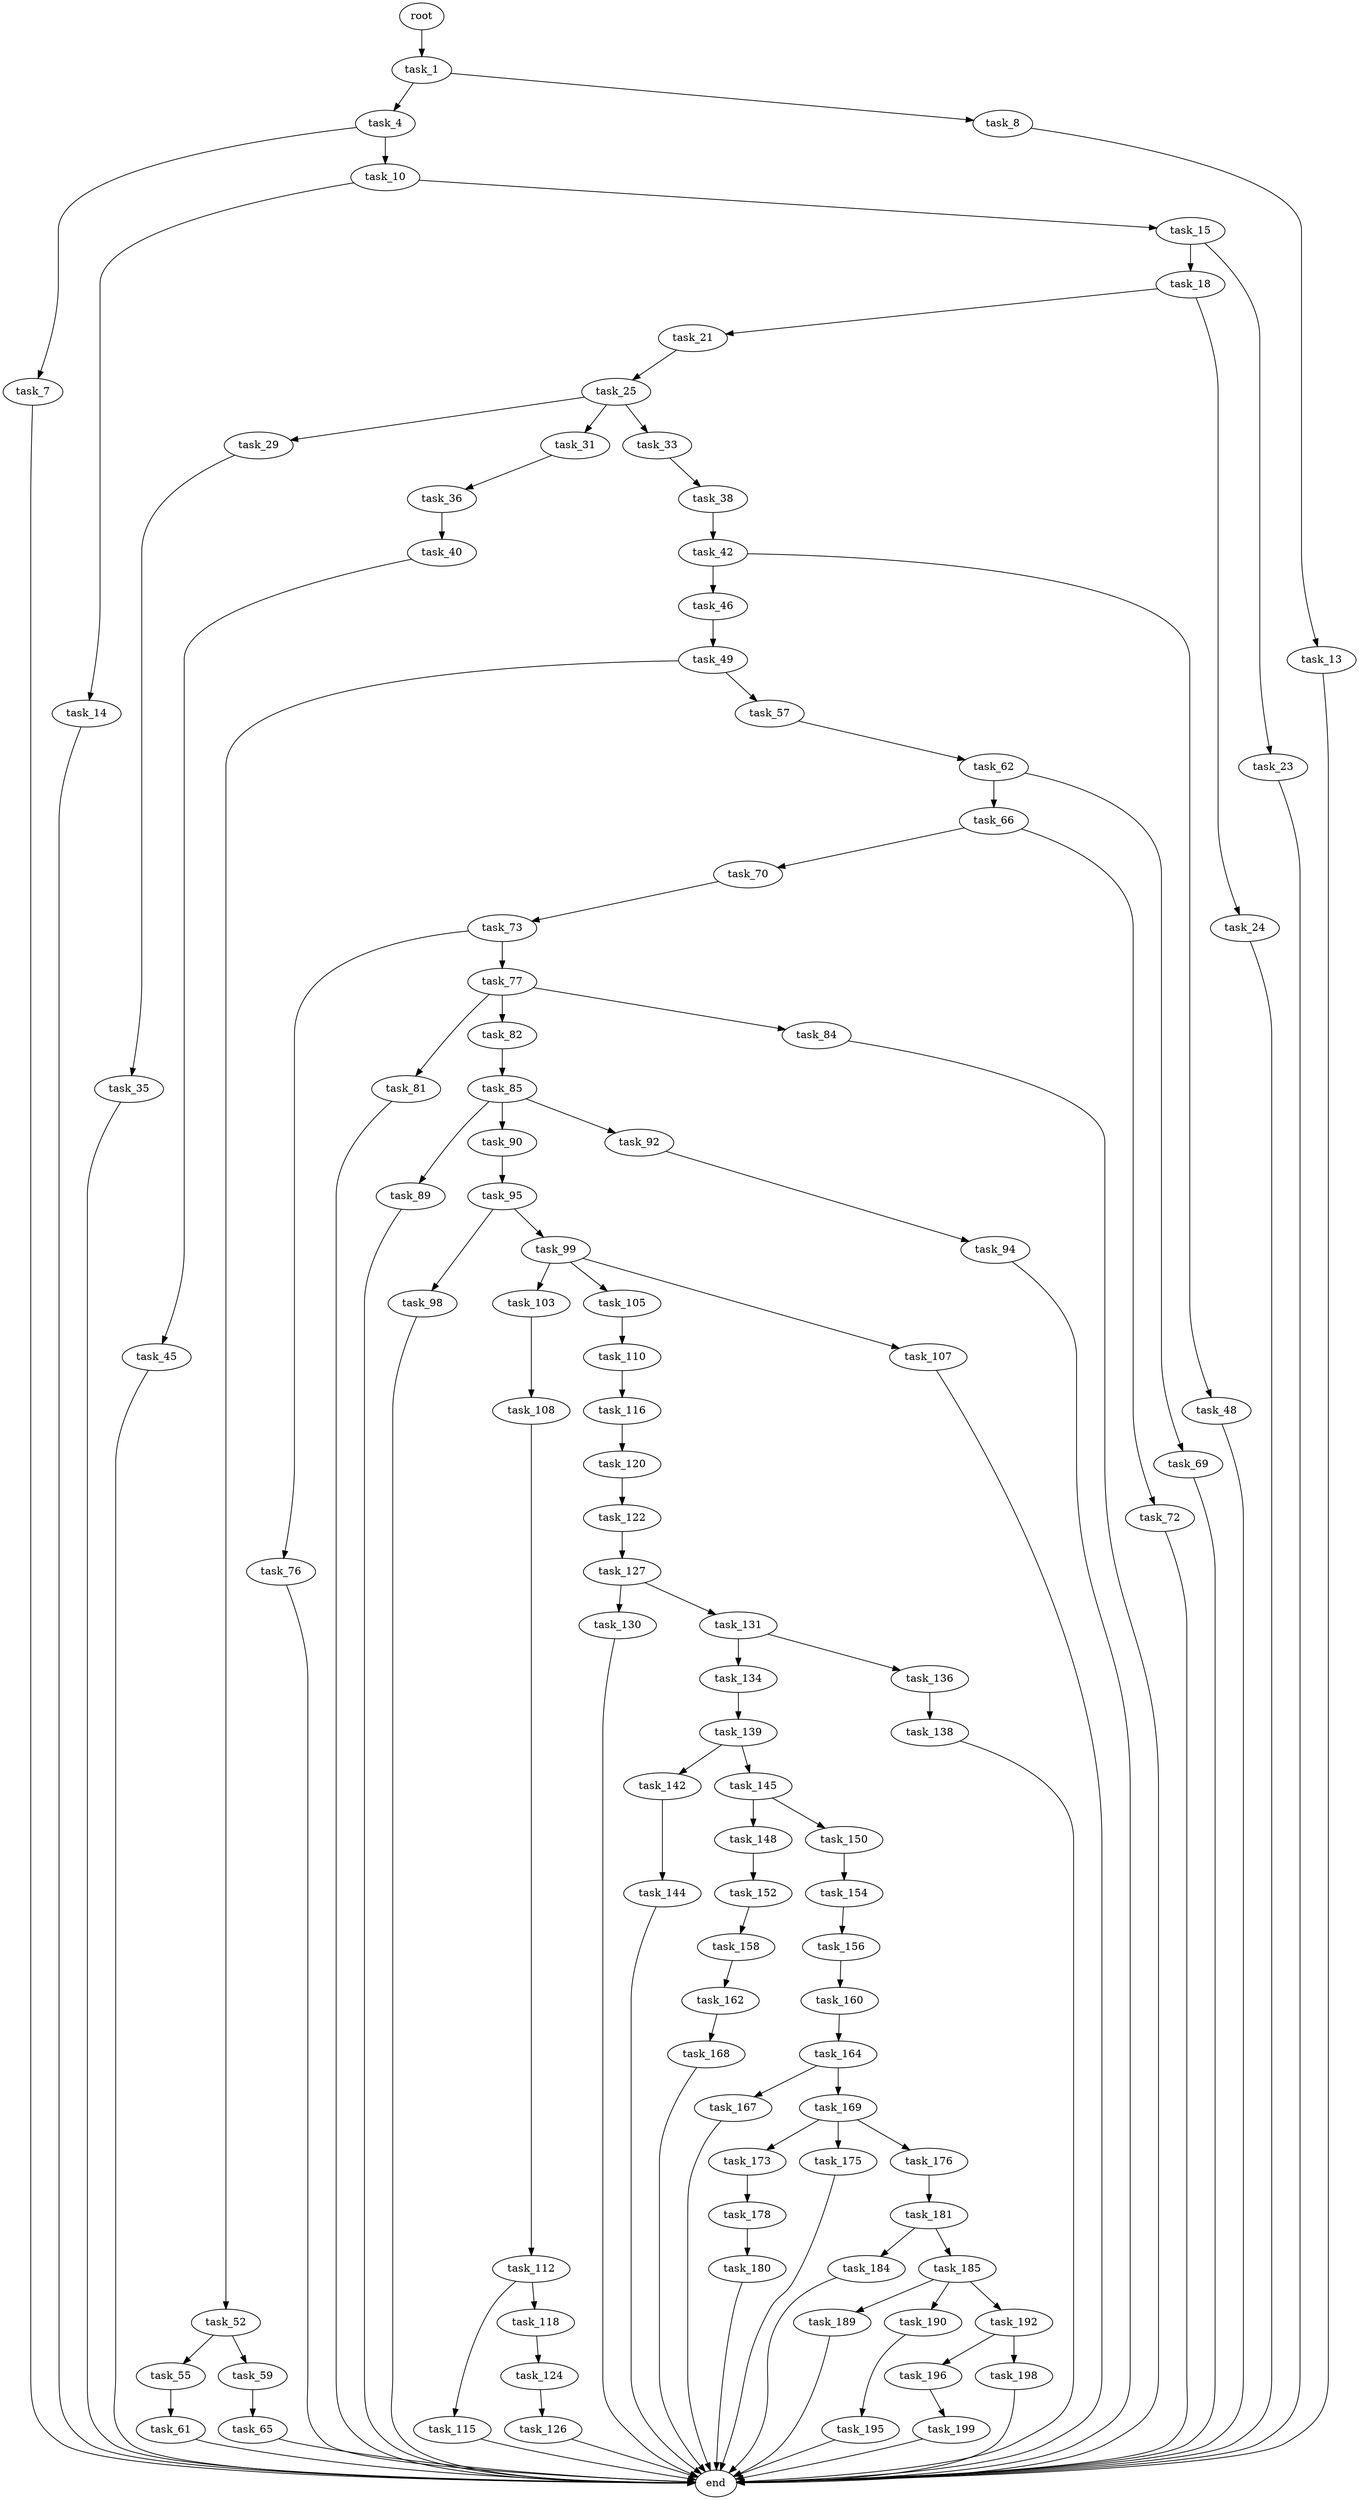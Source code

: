 digraph G {
  root [size="0.000000"];
  task_1 [size="549755813888.000000"];
  task_4 [size="782757789696.000000"];
  task_7 [size="549755813888.000000"];
  task_8 [size="989716421.000000"];
  task_10 [size="4497993505.000000"];
  task_13 [size="368293445632.000000"];
  task_14 [size="5677558935.000000"];
  task_15 [size="243385634315.000000"];
  task_18 [size="8589934592.000000"];
  task_21 [size="782757789696.000000"];
  task_23 [size="941796082660.000000"];
  task_24 [size="67586443120.000000"];
  task_25 [size="549755813888.000000"];
  task_29 [size="151136307635.000000"];
  task_31 [size="2164411989.000000"];
  task_33 [size="782757789696.000000"];
  task_35 [size="74295123055.000000"];
  task_36 [size="297839388148.000000"];
  task_38 [size="4692726084.000000"];
  task_40 [size="19588144633.000000"];
  task_42 [size="68719476736.000000"];
  task_45 [size="15191218158.000000"];
  task_46 [size="763480108.000000"];
  task_48 [size="16273070457.000000"];
  task_49 [size="1188713958101.000000"];
  task_52 [size="134217728000.000000"];
  task_55 [size="16529151526.000000"];
  task_57 [size="1346456831614.000000"];
  task_59 [size="39193709128.000000"];
  task_61 [size="22780367353.000000"];
  task_62 [size="42826399126.000000"];
  task_65 [size="8589934592.000000"];
  task_66 [size="21105232094.000000"];
  task_69 [size="4711496871.000000"];
  task_70 [size="5063789246.000000"];
  task_72 [size="782757789696.000000"];
  task_73 [size="8589934592.000000"];
  task_76 [size="35230752865.000000"];
  task_77 [size="782757789696.000000"];
  task_81 [size="427180781076.000000"];
  task_82 [size="6247388001.000000"];
  task_84 [size="36780399651.000000"];
  task_85 [size="10087318795.000000"];
  task_89 [size="549755813888.000000"];
  task_90 [size="990035126567.000000"];
  task_92 [size="1028558029298.000000"];
  task_94 [size="411845358.000000"];
  task_95 [size="549755813888.000000"];
  task_98 [size="37603558477.000000"];
  task_99 [size="231928233984.000000"];
  task_103 [size="1153067671.000000"];
  task_105 [size="24583309580.000000"];
  task_107 [size="549755813888.000000"];
  task_108 [size="368293445632.000000"];
  task_110 [size="549755813888.000000"];
  task_112 [size="1027999786558.000000"];
  task_115 [size="37092277212.000000"];
  task_116 [size="134217728000.000000"];
  task_118 [size="3088219186.000000"];
  task_120 [size="14907930047.000000"];
  task_122 [size="11169365067.000000"];
  task_124 [size="231928233984.000000"];
  task_126 [size="1073741824000.000000"];
  task_127 [size="187991169088.000000"];
  task_130 [size="134217728000.000000"];
  task_131 [size="134217728000.000000"];
  task_134 [size="782757789696.000000"];
  task_136 [size="24563410789.000000"];
  task_138 [size="46528801023.000000"];
  task_139 [size="36382992084.000000"];
  task_142 [size="15721244934.000000"];
  task_144 [size="574216676586.000000"];
  task_145 [size="6710248227.000000"];
  task_148 [size="122664106578.000000"];
  task_150 [size="40397300275.000000"];
  task_152 [size="5354363061.000000"];
  task_154 [size="948523561072.000000"];
  task_156 [size="635361255721.000000"];
  task_158 [size="549755813888.000000"];
  task_160 [size="6793067902.000000"];
  task_162 [size="549755813888.000000"];
  task_164 [size="24697541154.000000"];
  task_167 [size="37582964808.000000"];
  task_168 [size="780216685752.000000"];
  task_169 [size="368293445632.000000"];
  task_173 [size="134217728000.000000"];
  task_175 [size="7499673981.000000"];
  task_176 [size="3114999307.000000"];
  task_178 [size="228555489516.000000"];
  task_180 [size="8589934592.000000"];
  task_181 [size="282285266.000000"];
  task_184 [size="231928233984.000000"];
  task_185 [size="1145890027554.000000"];
  task_189 [size="549755813888.000000"];
  task_190 [size="549755813888.000000"];
  task_192 [size="448905981713.000000"];
  task_195 [size="368293445632.000000"];
  task_196 [size="712124284680.000000"];
  task_198 [size="549755813888.000000"];
  task_199 [size="176450586748.000000"];
  end [size="0.000000"];

  root -> task_1 [size="1.000000"];
  task_1 -> task_4 [size="536870912.000000"];
  task_1 -> task_8 [size="536870912.000000"];
  task_4 -> task_7 [size="679477248.000000"];
  task_4 -> task_10 [size="679477248.000000"];
  task_7 -> end [size="1.000000"];
  task_8 -> task_13 [size="75497472.000000"];
  task_10 -> task_14 [size="75497472.000000"];
  task_10 -> task_15 [size="75497472.000000"];
  task_13 -> end [size="1.000000"];
  task_14 -> end [size="1.000000"];
  task_15 -> task_18 [size="838860800.000000"];
  task_15 -> task_23 [size="838860800.000000"];
  task_18 -> task_21 [size="33554432.000000"];
  task_18 -> task_24 [size="33554432.000000"];
  task_21 -> task_25 [size="679477248.000000"];
  task_23 -> end [size="1.000000"];
  task_24 -> end [size="1.000000"];
  task_25 -> task_29 [size="536870912.000000"];
  task_25 -> task_31 [size="536870912.000000"];
  task_25 -> task_33 [size="536870912.000000"];
  task_29 -> task_35 [size="134217728.000000"];
  task_31 -> task_36 [size="134217728.000000"];
  task_33 -> task_38 [size="679477248.000000"];
  task_35 -> end [size="1.000000"];
  task_36 -> task_40 [size="411041792.000000"];
  task_38 -> task_42 [size="75497472.000000"];
  task_40 -> task_45 [size="679477248.000000"];
  task_42 -> task_46 [size="134217728.000000"];
  task_42 -> task_48 [size="134217728.000000"];
  task_45 -> end [size="1.000000"];
  task_46 -> task_49 [size="33554432.000000"];
  task_48 -> end [size="1.000000"];
  task_49 -> task_52 [size="838860800.000000"];
  task_49 -> task_57 [size="838860800.000000"];
  task_52 -> task_55 [size="209715200.000000"];
  task_52 -> task_59 [size="209715200.000000"];
  task_55 -> task_61 [size="411041792.000000"];
  task_57 -> task_62 [size="838860800.000000"];
  task_59 -> task_65 [size="33554432.000000"];
  task_61 -> end [size="1.000000"];
  task_62 -> task_66 [size="838860800.000000"];
  task_62 -> task_69 [size="838860800.000000"];
  task_65 -> end [size="1.000000"];
  task_66 -> task_70 [size="33554432.000000"];
  task_66 -> task_72 [size="33554432.000000"];
  task_69 -> end [size="1.000000"];
  task_70 -> task_73 [size="134217728.000000"];
  task_72 -> end [size="1.000000"];
  task_73 -> task_76 [size="33554432.000000"];
  task_73 -> task_77 [size="33554432.000000"];
  task_76 -> end [size="1.000000"];
  task_77 -> task_81 [size="679477248.000000"];
  task_77 -> task_82 [size="679477248.000000"];
  task_77 -> task_84 [size="679477248.000000"];
  task_81 -> end [size="1.000000"];
  task_82 -> task_85 [size="411041792.000000"];
  task_84 -> end [size="1.000000"];
  task_85 -> task_89 [size="301989888.000000"];
  task_85 -> task_90 [size="301989888.000000"];
  task_85 -> task_92 [size="301989888.000000"];
  task_89 -> end [size="1.000000"];
  task_90 -> task_95 [size="838860800.000000"];
  task_92 -> task_94 [size="679477248.000000"];
  task_94 -> end [size="1.000000"];
  task_95 -> task_98 [size="536870912.000000"];
  task_95 -> task_99 [size="536870912.000000"];
  task_98 -> end [size="1.000000"];
  task_99 -> task_103 [size="301989888.000000"];
  task_99 -> task_105 [size="301989888.000000"];
  task_99 -> task_107 [size="301989888.000000"];
  task_103 -> task_108 [size="33554432.000000"];
  task_105 -> task_110 [size="536870912.000000"];
  task_107 -> end [size="1.000000"];
  task_108 -> task_112 [size="411041792.000000"];
  task_110 -> task_116 [size="536870912.000000"];
  task_112 -> task_115 [size="838860800.000000"];
  task_112 -> task_118 [size="838860800.000000"];
  task_115 -> end [size="1.000000"];
  task_116 -> task_120 [size="209715200.000000"];
  task_118 -> task_124 [size="134217728.000000"];
  task_120 -> task_122 [size="301989888.000000"];
  task_122 -> task_127 [size="679477248.000000"];
  task_124 -> task_126 [size="301989888.000000"];
  task_126 -> end [size="1.000000"];
  task_127 -> task_130 [size="411041792.000000"];
  task_127 -> task_131 [size="411041792.000000"];
  task_130 -> end [size="1.000000"];
  task_131 -> task_134 [size="209715200.000000"];
  task_131 -> task_136 [size="209715200.000000"];
  task_134 -> task_139 [size="679477248.000000"];
  task_136 -> task_138 [size="33554432.000000"];
  task_138 -> end [size="1.000000"];
  task_139 -> task_142 [size="33554432.000000"];
  task_139 -> task_145 [size="33554432.000000"];
  task_142 -> task_144 [size="301989888.000000"];
  task_144 -> end [size="1.000000"];
  task_145 -> task_148 [size="301989888.000000"];
  task_145 -> task_150 [size="301989888.000000"];
  task_148 -> task_152 [size="209715200.000000"];
  task_150 -> task_154 [size="134217728.000000"];
  task_152 -> task_158 [size="134217728.000000"];
  task_154 -> task_156 [size="838860800.000000"];
  task_156 -> task_160 [size="411041792.000000"];
  task_158 -> task_162 [size="536870912.000000"];
  task_160 -> task_164 [size="209715200.000000"];
  task_162 -> task_168 [size="536870912.000000"];
  task_164 -> task_167 [size="838860800.000000"];
  task_164 -> task_169 [size="838860800.000000"];
  task_167 -> end [size="1.000000"];
  task_168 -> end [size="1.000000"];
  task_169 -> task_173 [size="411041792.000000"];
  task_169 -> task_175 [size="411041792.000000"];
  task_169 -> task_176 [size="411041792.000000"];
  task_173 -> task_178 [size="209715200.000000"];
  task_175 -> end [size="1.000000"];
  task_176 -> task_181 [size="209715200.000000"];
  task_178 -> task_180 [size="411041792.000000"];
  task_180 -> end [size="1.000000"];
  task_181 -> task_184 [size="33554432.000000"];
  task_181 -> task_185 [size="33554432.000000"];
  task_184 -> end [size="1.000000"];
  task_185 -> task_189 [size="838860800.000000"];
  task_185 -> task_190 [size="838860800.000000"];
  task_185 -> task_192 [size="838860800.000000"];
  task_189 -> end [size="1.000000"];
  task_190 -> task_195 [size="536870912.000000"];
  task_192 -> task_196 [size="679477248.000000"];
  task_192 -> task_198 [size="679477248.000000"];
  task_195 -> end [size="1.000000"];
  task_196 -> task_199 [size="679477248.000000"];
  task_198 -> end [size="1.000000"];
  task_199 -> end [size="1.000000"];
}

